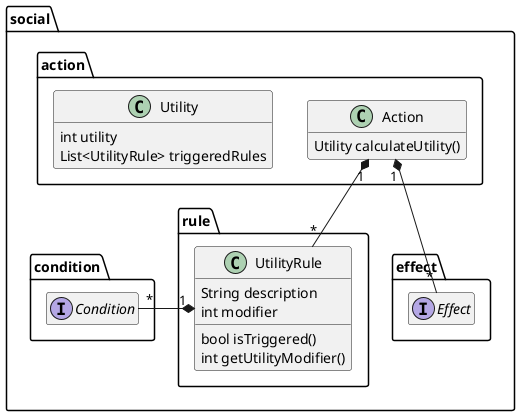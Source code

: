 @startuml

hide empty members

package social {

package effect {

interface Effect

}

package action {

class Action {
  Utility calculateUtility()
}

class Utility {
  int utility
  List<UtilityRule> triggeredRules
}

}

package rule {

class UtilityRule {
  String description
  int modifier
  bool isTriggered()
  int getUtilityModifier()
}

}

package condition {

interface Condition

}

}

Action "1" *-- "*"  UtilityRule
Action "1" *-- "*"  Effect
UtilityRule "1" *-left- "*"  Condition


@enduml